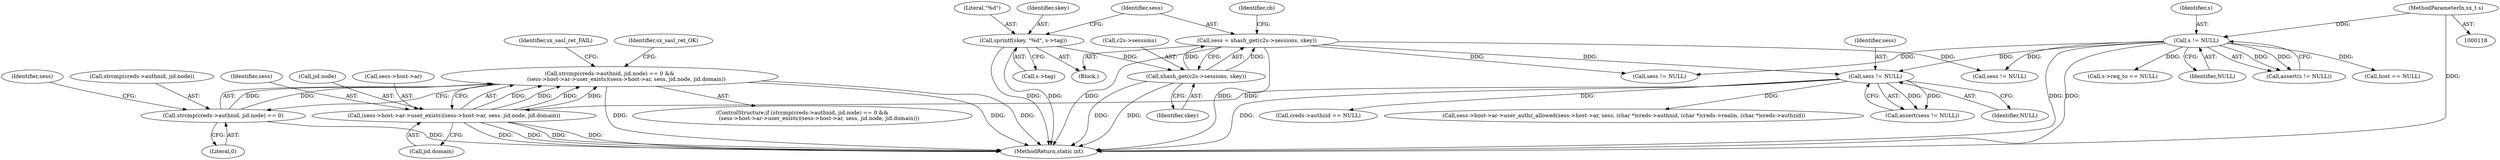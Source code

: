digraph "0_jabberd2_8416ae54ecefa670534f27a31db71d048b9c7f16@API" {
"1000530" [label="(Call,strcmp(creds->authnid, jid.node) == 0 &&\n                    (sess->host->ar->user_exists)(sess->host->ar, sess, jid.node, jid.domain))"];
"1000531" [label="(Call,strcmp(creds->authnid, jid.node) == 0)"];
"1000540" [label="(Call,(sess->host->ar->user_exists)(sess->host->ar, sess, jid.node, jid.domain))"];
"1000429" [label="(Call,sess != NULL)"];
"1000158" [label="(Call,sess = xhash_get(c2s->sessions, skey))"];
"1000160" [label="(Call,xhash_get(c2s->sessions, skey))"];
"1000152" [label="(Call,sprintf(skey, \"%d\", s->tag))"];
"1000149" [label="(Call,s != NULL)"];
"1000122" [label="(MethodParameterIn,sx_t s)"];
"1000547" [label="(Call,jid.node)"];
"1000170" [label="(Call,s->req_to == NULL)"];
"1000550" [label="(Call,jid.domain)"];
"1000151" [label="(Identifier,NULL)"];
"1000155" [label="(Call,s->tag)"];
"1000530" [label="(Call,strcmp(creds->authnid, jid.node) == 0 &&\n                    (sess->host->ar->user_exists)(sess->host->ar, sess, jid.node, jid.domain))"];
"1000158" [label="(Call,sess = xhash_get(c2s->sessions, skey))"];
"1000439" [label="(Call,creds->authzid == NULL)"];
"1000540" [label="(Call,(sess->host->ar->user_exists)(sess->host->ar, sess, jid.node, jid.domain))"];
"1000532" [label="(Call,strcmp(creds->authnid, jid.node))"];
"1000148" [label="(Call,assert(s != NULL))"];
"1000159" [label="(Identifier,sess)"];
"1000124" [label="(Block,)"];
"1000634" [label="(Call,host == NULL)"];
"1000503" [label="(Call,sess->host->ar->user_authz_allowed(sess->host->ar, sess, (char *)creds->authnid, (char *)creds->realm, (char *)creds->authzid))"];
"1000152" [label="(Call,sprintf(skey, \"%d\", s->tag))"];
"1000154" [label="(Literal,\"%d\")"];
"1000556" [label="(Identifier,sx_sasl_ret_FAIL)"];
"1000166" [label="(Identifier,cb)"];
"1000529" [label="(ControlStructure,if (strcmp(creds->authnid, jid.node) == 0 &&\n                    (sess->host->ar->user_exists)(sess->host->ar, sess, jid.node, jid.domain)))"];
"1000539" [label="(Literal,0)"];
"1000429" [label="(Call,sess != NULL)"];
"1000308" [label="(Call,sess != NULL)"];
"1000164" [label="(Identifier,skey)"];
"1000161" [label="(Call,c2s->sessions)"];
"1000554" [label="(Identifier,sx_sasl_ret_OK)"];
"1000428" [label="(Call,assert(sess != NULL))"];
"1000541" [label="(Call,sess->host->ar)"];
"1000150" [label="(Identifier,s)"];
"1000122" [label="(MethodParameterIn,sx_t s)"];
"1000431" [label="(Identifier,NULL)"];
"1000543" [label="(Identifier,sess)"];
"1000160" [label="(Call,xhash_get(c2s->sessions, skey))"];
"1000153" [label="(Identifier,skey)"];
"1000149" [label="(Call,s != NULL)"];
"1000766" [label="(MethodReturn,static int)"];
"1000244" [label="(Call,sess != NULL)"];
"1000546" [label="(Identifier,sess)"];
"1000430" [label="(Identifier,sess)"];
"1000531" [label="(Call,strcmp(creds->authnid, jid.node) == 0)"];
"1000530" -> "1000529"  [label="AST: "];
"1000530" -> "1000531"  [label="CFG: "];
"1000530" -> "1000540"  [label="CFG: "];
"1000531" -> "1000530"  [label="AST: "];
"1000540" -> "1000530"  [label="AST: "];
"1000554" -> "1000530"  [label="CFG: "];
"1000556" -> "1000530"  [label="CFG: "];
"1000530" -> "1000766"  [label="DDG: "];
"1000530" -> "1000766"  [label="DDG: "];
"1000530" -> "1000766"  [label="DDG: "];
"1000531" -> "1000530"  [label="DDG: "];
"1000531" -> "1000530"  [label="DDG: "];
"1000540" -> "1000530"  [label="DDG: "];
"1000540" -> "1000530"  [label="DDG: "];
"1000540" -> "1000530"  [label="DDG: "];
"1000540" -> "1000530"  [label="DDG: "];
"1000531" -> "1000539"  [label="CFG: "];
"1000532" -> "1000531"  [label="AST: "];
"1000539" -> "1000531"  [label="AST: "];
"1000543" -> "1000531"  [label="CFG: "];
"1000531" -> "1000766"  [label="DDG: "];
"1000540" -> "1000550"  [label="CFG: "];
"1000541" -> "1000540"  [label="AST: "];
"1000546" -> "1000540"  [label="AST: "];
"1000547" -> "1000540"  [label="AST: "];
"1000550" -> "1000540"  [label="AST: "];
"1000540" -> "1000766"  [label="DDG: "];
"1000540" -> "1000766"  [label="DDG: "];
"1000540" -> "1000766"  [label="DDG: "];
"1000540" -> "1000766"  [label="DDG: "];
"1000429" -> "1000540"  [label="DDG: "];
"1000429" -> "1000428"  [label="AST: "];
"1000429" -> "1000431"  [label="CFG: "];
"1000430" -> "1000429"  [label="AST: "];
"1000431" -> "1000429"  [label="AST: "];
"1000428" -> "1000429"  [label="CFG: "];
"1000429" -> "1000766"  [label="DDG: "];
"1000429" -> "1000428"  [label="DDG: "];
"1000429" -> "1000428"  [label="DDG: "];
"1000158" -> "1000429"  [label="DDG: "];
"1000149" -> "1000429"  [label="DDG: "];
"1000429" -> "1000439"  [label="DDG: "];
"1000429" -> "1000503"  [label="DDG: "];
"1000158" -> "1000124"  [label="AST: "];
"1000158" -> "1000160"  [label="CFG: "];
"1000159" -> "1000158"  [label="AST: "];
"1000160" -> "1000158"  [label="AST: "];
"1000166" -> "1000158"  [label="CFG: "];
"1000158" -> "1000766"  [label="DDG: "];
"1000158" -> "1000766"  [label="DDG: "];
"1000160" -> "1000158"  [label="DDG: "];
"1000160" -> "1000158"  [label="DDG: "];
"1000158" -> "1000244"  [label="DDG: "];
"1000158" -> "1000308"  [label="DDG: "];
"1000160" -> "1000164"  [label="CFG: "];
"1000161" -> "1000160"  [label="AST: "];
"1000164" -> "1000160"  [label="AST: "];
"1000160" -> "1000766"  [label="DDG: "];
"1000160" -> "1000766"  [label="DDG: "];
"1000152" -> "1000160"  [label="DDG: "];
"1000152" -> "1000124"  [label="AST: "];
"1000152" -> "1000155"  [label="CFG: "];
"1000153" -> "1000152"  [label="AST: "];
"1000154" -> "1000152"  [label="AST: "];
"1000155" -> "1000152"  [label="AST: "];
"1000159" -> "1000152"  [label="CFG: "];
"1000152" -> "1000766"  [label="DDG: "];
"1000152" -> "1000766"  [label="DDG: "];
"1000149" -> "1000148"  [label="AST: "];
"1000149" -> "1000151"  [label="CFG: "];
"1000150" -> "1000149"  [label="AST: "];
"1000151" -> "1000149"  [label="AST: "];
"1000148" -> "1000149"  [label="CFG: "];
"1000149" -> "1000766"  [label="DDG: "];
"1000149" -> "1000766"  [label="DDG: "];
"1000149" -> "1000148"  [label="DDG: "];
"1000149" -> "1000148"  [label="DDG: "];
"1000122" -> "1000149"  [label="DDG: "];
"1000149" -> "1000170"  [label="DDG: "];
"1000149" -> "1000244"  [label="DDG: "];
"1000149" -> "1000308"  [label="DDG: "];
"1000149" -> "1000634"  [label="DDG: "];
"1000122" -> "1000118"  [label="AST: "];
"1000122" -> "1000766"  [label="DDG: "];
}
